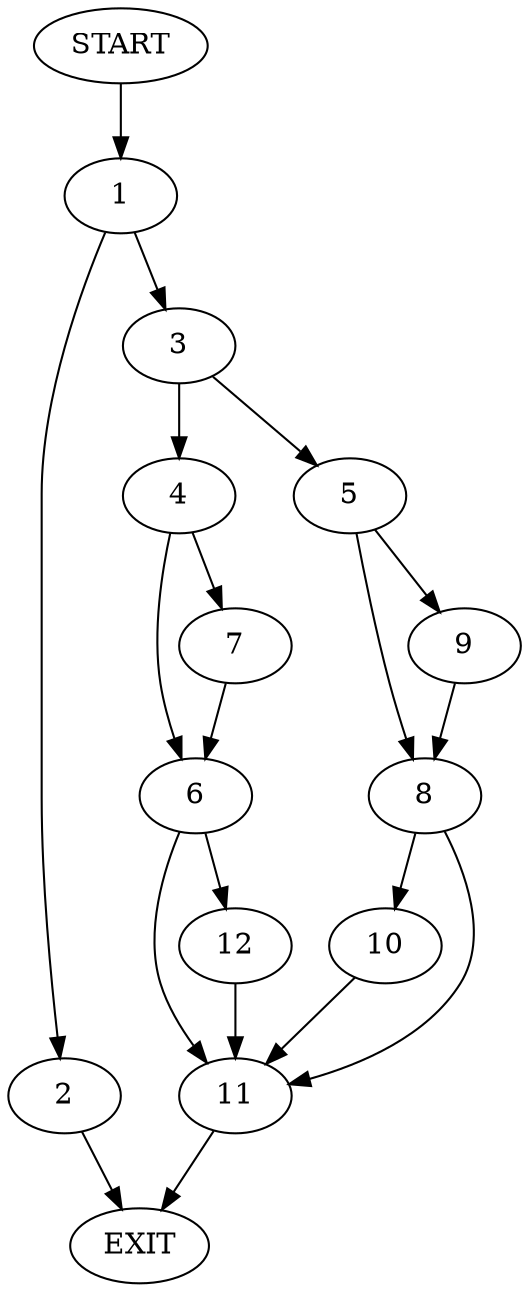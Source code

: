 digraph {
0 [label="START"]
13 [label="EXIT"]
0 -> 1
1 -> 2
1 -> 3
2 -> 13
3 -> 4
3 -> 5
4 -> 6
4 -> 7
5 -> 8
5 -> 9
9 -> 8
8 -> 10
8 -> 11
11 -> 13
10 -> 11
6 -> 12
6 -> 11
7 -> 6
12 -> 11
}
